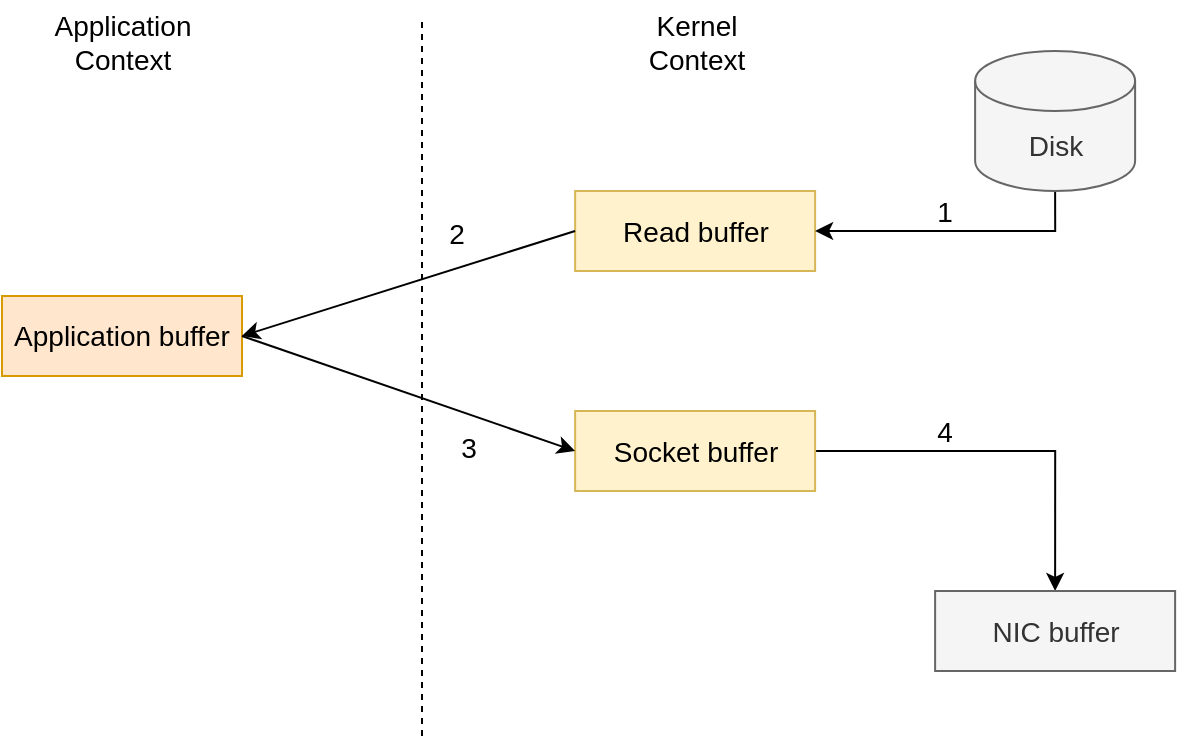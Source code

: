 <mxfile version="14.2.9" type="device"><diagram id="PGz4Jc0LpeyLZa2W6uut" name="Page-1"><mxGraphModel dx="1285" dy="1053" grid="1" gridSize="10" guides="1" tooltips="1" connect="1" arrows="1" fold="1" page="1" pageScale="1" pageWidth="850" pageHeight="1100" math="0" shadow="0"><root><mxCell id="0"/><mxCell id="1" parent="0"/><mxCell id="DZhhKtNt7HreljxWR4LC-1" value="" style="endArrow=none;dashed=1;html=1;" edge="1" parent="1"><mxGeometry width="50" height="50" relative="1" as="geometry"><mxPoint x="360" y="600" as="sourcePoint"/><mxPoint x="360" y="240" as="targetPoint"/></mxGeometry></mxCell><mxCell id="DZhhKtNt7HreljxWR4LC-2" value="&lt;font style=&quot;font-size: 14px&quot;&gt;Application &lt;br&gt;Context&lt;/font&gt;" style="text;html=1;align=center;verticalAlign=middle;resizable=0;points=[];autosize=1;" vertex="1" parent="1"><mxGeometry x="170" y="237.5" width="80" height="30" as="geometry"/></mxCell><mxCell id="DZhhKtNt7HreljxWR4LC-3" value="Kernel&lt;br style=&quot;font-size: 14px;&quot;&gt;Context" style="text;html=1;align=center;verticalAlign=middle;resizable=0;points=[];autosize=1;fontSize=14;" vertex="1" parent="1"><mxGeometry x="466.56" y="232.5" width="60" height="40" as="geometry"/></mxCell><mxCell id="DZhhKtNt7HreljxWR4LC-4" value="Application buffer" style="rounded=0;whiteSpace=wrap;html=1;fontSize=14;fillColor=#ffe6cc;strokeColor=#d79b00;" vertex="1" parent="1"><mxGeometry x="150" y="380" width="120" height="40" as="geometry"/></mxCell><mxCell id="DZhhKtNt7HreljxWR4LC-5" value="Read buffer" style="rounded=0;whiteSpace=wrap;html=1;fontSize=14;fillColor=#fff2cc;strokeColor=#d6b656;" vertex="1" parent="1"><mxGeometry x="436.56" y="327.5" width="120" height="40" as="geometry"/></mxCell><mxCell id="DZhhKtNt7HreljxWR4LC-24" style="edgeStyle=orthogonalEdgeStyle;rounded=0;orthogonalLoop=1;jettySize=auto;html=1;exitX=1;exitY=0.5;exitDx=0;exitDy=0;entryX=0.5;entryY=0;entryDx=0;entryDy=0;fontSize=12;" edge="1" parent="1" source="DZhhKtNt7HreljxWR4LC-6" target="DZhhKtNt7HreljxWR4LC-23"><mxGeometry relative="1" as="geometry"/></mxCell><mxCell id="DZhhKtNt7HreljxWR4LC-25" value="&lt;font style=&quot;font-size: 14px&quot;&gt;4&lt;/font&gt;" style="edgeLabel;html=1;align=center;verticalAlign=middle;resizable=0;points=[];fontSize=12;" vertex="1" connectable="0" parent="DZhhKtNt7HreljxWR4LC-24"><mxGeometry x="-0.325" relative="1" as="geometry"><mxPoint y="-10" as="offset"/></mxGeometry></mxCell><mxCell id="DZhhKtNt7HreljxWR4LC-6" value="Socket buffer" style="rounded=0;whiteSpace=wrap;html=1;fontSize=14;fillColor=#fff2cc;strokeColor=#d6b656;" vertex="1" parent="1"><mxGeometry x="436.56" y="437.5" width="120" height="40" as="geometry"/></mxCell><mxCell id="DZhhKtNt7HreljxWR4LC-13" value="" style="endArrow=classic;html=1;fontSize=14;exitX=0;exitY=0.5;exitDx=0;exitDy=0;entryX=1;entryY=0.5;entryDx=0;entryDy=0;" edge="1" parent="1" source="DZhhKtNt7HreljxWR4LC-5" target="DZhhKtNt7HreljxWR4LC-4"><mxGeometry width="50" height="50" relative="1" as="geometry"><mxPoint x="400" y="560" as="sourcePoint"/><mxPoint x="450" y="510" as="targetPoint"/></mxGeometry></mxCell><mxCell id="DZhhKtNt7HreljxWR4LC-21" value="2" style="edgeLabel;html=1;align=center;verticalAlign=middle;resizable=0;points=[];fontSize=14;" vertex="1" connectable="0" parent="DZhhKtNt7HreljxWR4LC-13"><mxGeometry x="-0.023" y="-2" relative="1" as="geometry"><mxPoint x="22.32" y="-22.7" as="offset"/></mxGeometry></mxCell><mxCell id="DZhhKtNt7HreljxWR4LC-15" value="" style="endArrow=classic;html=1;fontSize=14;exitX=1;exitY=0.5;exitDx=0;exitDy=0;entryX=0;entryY=0.5;entryDx=0;entryDy=0;" edge="1" parent="1" source="DZhhKtNt7HreljxWR4LC-4" target="DZhhKtNt7HreljxWR4LC-6"><mxGeometry width="50" height="50" relative="1" as="geometry"><mxPoint x="400" y="560" as="sourcePoint"/><mxPoint x="450" y="510" as="targetPoint"/></mxGeometry></mxCell><mxCell id="DZhhKtNt7HreljxWR4LC-22" value="&lt;div style=&quot;font-size: 14px&quot;&gt;&lt;font style=&quot;font-size: 14px&quot;&gt;3&lt;/font&gt;&lt;/div&gt;&lt;div style=&quot;font-size: 14px&quot;&gt;&lt;font style=&quot;font-size: 14px&quot;&gt;&lt;br&gt;&lt;/font&gt;&lt;/div&gt;" style="edgeLabel;html=1;align=center;verticalAlign=middle;resizable=0;points=[];fontSize=12;" vertex="1" connectable="0" parent="DZhhKtNt7HreljxWR4LC-15"><mxGeometry x="0.21" y="-3" relative="1" as="geometry"><mxPoint x="13.11" y="26" as="offset"/></mxGeometry></mxCell><mxCell id="DZhhKtNt7HreljxWR4LC-18" style="edgeStyle=orthogonalEdgeStyle;rounded=0;orthogonalLoop=1;jettySize=auto;html=1;exitX=0.5;exitY=1;exitDx=0;exitDy=0;exitPerimeter=0;fontSize=14;" edge="1" parent="1" source="DZhhKtNt7HreljxWR4LC-17" target="DZhhKtNt7HreljxWR4LC-5"><mxGeometry relative="1" as="geometry"/></mxCell><mxCell id="DZhhKtNt7HreljxWR4LC-20" value="1" style="edgeLabel;html=1;align=center;verticalAlign=middle;resizable=0;points=[];fontSize=14;" vertex="1" connectable="0" parent="DZhhKtNt7HreljxWR4LC-18"><mxGeometry x="0.08" relative="1" as="geometry"><mxPoint y="-10" as="offset"/></mxGeometry></mxCell><mxCell id="DZhhKtNt7HreljxWR4LC-17" value="Disk" style="shape=cylinder3;whiteSpace=wrap;html=1;boundedLbl=1;backgroundOutline=1;size=15;fontSize=14;fillColor=#f5f5f5;strokeColor=#666666;fontColor=#333333;" vertex="1" parent="1"><mxGeometry x="636.56" y="257.5" width="80" height="70" as="geometry"/></mxCell><mxCell id="DZhhKtNt7HreljxWR4LC-23" value="NIC buffer" style="rounded=0;whiteSpace=wrap;html=1;fontSize=14;fillColor=#f5f5f5;strokeColor=#666666;fontColor=#333333;" vertex="1" parent="1"><mxGeometry x="616.56" y="527.5" width="120" height="40" as="geometry"/></mxCell></root></mxGraphModel></diagram></mxfile>